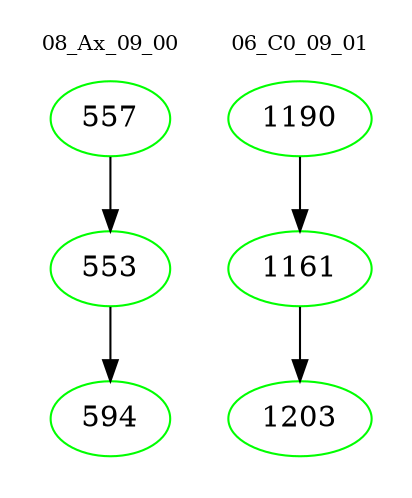 digraph{
subgraph cluster_0 {
color = white
label = "08_Ax_09_00";
fontsize=10;
T0_557 [label="557", color="green"]
T0_557 -> T0_553 [color="black"]
T0_553 [label="553", color="green"]
T0_553 -> T0_594 [color="black"]
T0_594 [label="594", color="green"]
}
subgraph cluster_1 {
color = white
label = "06_C0_09_01";
fontsize=10;
T1_1190 [label="1190", color="green"]
T1_1190 -> T1_1161 [color="black"]
T1_1161 [label="1161", color="green"]
T1_1161 -> T1_1203 [color="black"]
T1_1203 [label="1203", color="green"]
}
}
